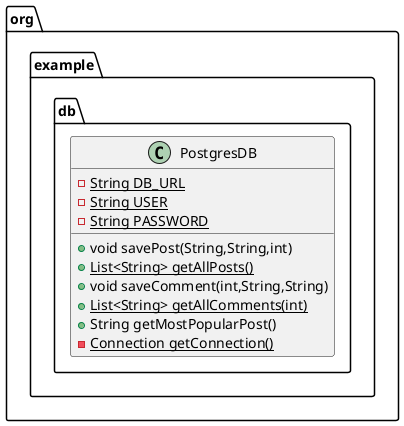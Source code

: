 @startuml
class org.example.db.PostgresDB {
- {static} String DB_URL
- {static} String USER
- {static} String PASSWORD
+ void savePost(String,String,int)
+ {static} List<String> getAllPosts()
+ void saveComment(int,String,String)
+ {static} List<String> getAllComments(int)
+ String getMostPopularPost()
- {static} Connection getConnection()
}


@enduml